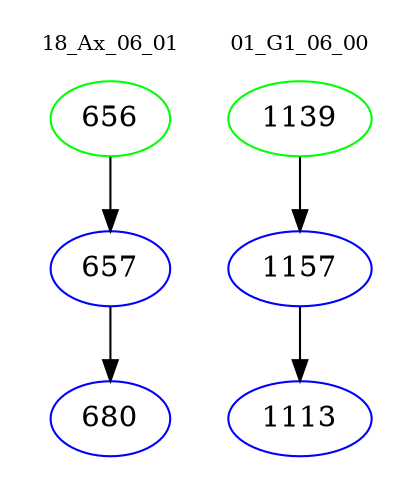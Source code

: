 digraph{
subgraph cluster_0 {
color = white
label = "18_Ax_06_01";
fontsize=10;
T0_656 [label="656", color="green"]
T0_656 -> T0_657 [color="black"]
T0_657 [label="657", color="blue"]
T0_657 -> T0_680 [color="black"]
T0_680 [label="680", color="blue"]
}
subgraph cluster_1 {
color = white
label = "01_G1_06_00";
fontsize=10;
T1_1139 [label="1139", color="green"]
T1_1139 -> T1_1157 [color="black"]
T1_1157 [label="1157", color="blue"]
T1_1157 -> T1_1113 [color="black"]
T1_1113 [label="1113", color="blue"]
}
}
